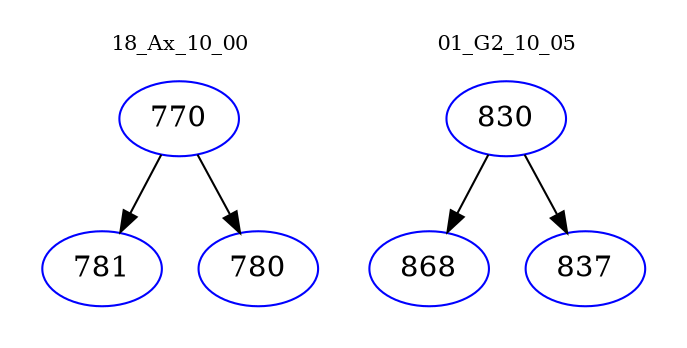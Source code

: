 digraph{
subgraph cluster_0 {
color = white
label = "18_Ax_10_00";
fontsize=10;
T0_770 [label="770", color="blue"]
T0_770 -> T0_781 [color="black"]
T0_781 [label="781", color="blue"]
T0_770 -> T0_780 [color="black"]
T0_780 [label="780", color="blue"]
}
subgraph cluster_1 {
color = white
label = "01_G2_10_05";
fontsize=10;
T1_830 [label="830", color="blue"]
T1_830 -> T1_868 [color="black"]
T1_868 [label="868", color="blue"]
T1_830 -> T1_837 [color="black"]
T1_837 [label="837", color="blue"]
}
}
